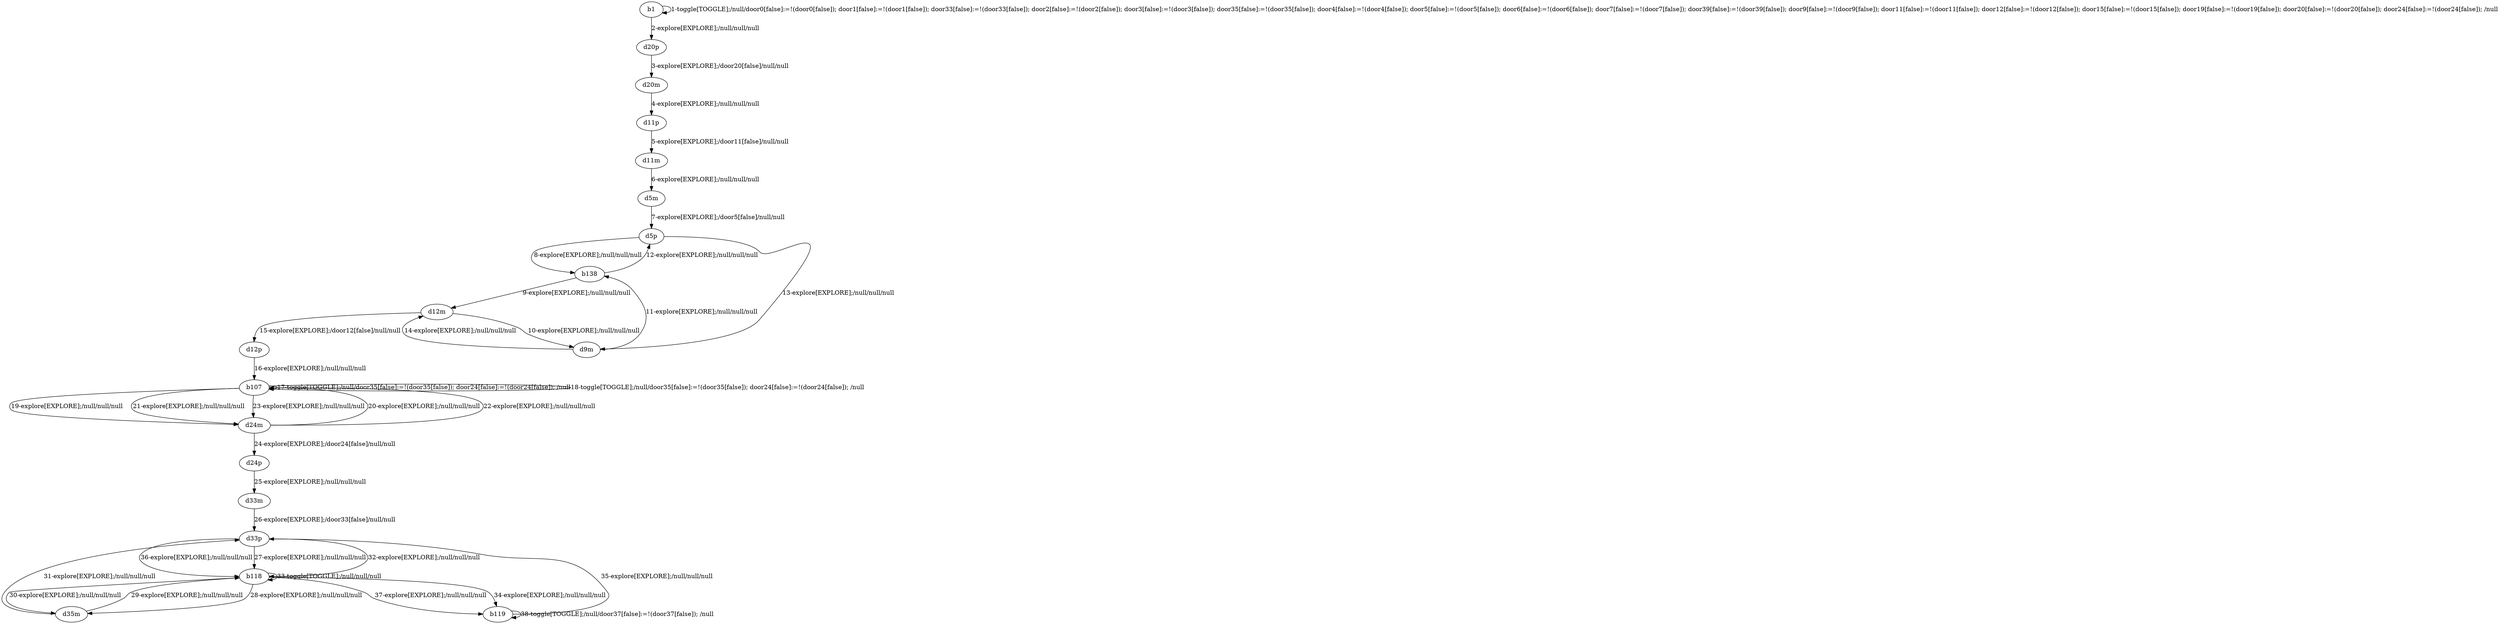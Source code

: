 # Total number of goals covered by this test: 1
# b119 --> b119

digraph g {
"b1" -> "b1" [label = "1-toggle[TOGGLE];/null/door0[false]:=!(door0[false]); door1[false]:=!(door1[false]); door33[false]:=!(door33[false]); door2[false]:=!(door2[false]); door3[false]:=!(door3[false]); door35[false]:=!(door35[false]); door4[false]:=!(door4[false]); door5[false]:=!(door5[false]); door6[false]:=!(door6[false]); door7[false]:=!(door7[false]); door39[false]:=!(door39[false]); door9[false]:=!(door9[false]); door11[false]:=!(door11[false]); door12[false]:=!(door12[false]); door15[false]:=!(door15[false]); door19[false]:=!(door19[false]); door20[false]:=!(door20[false]); door24[false]:=!(door24[false]); /null"];
"b1" -> "d20p" [label = "2-explore[EXPLORE];/null/null/null"];
"d20p" -> "d20m" [label = "3-explore[EXPLORE];/door20[false]/null/null"];
"d20m" -> "d11p" [label = "4-explore[EXPLORE];/null/null/null"];
"d11p" -> "d11m" [label = "5-explore[EXPLORE];/door11[false]/null/null"];
"d11m" -> "d5m" [label = "6-explore[EXPLORE];/null/null/null"];
"d5m" -> "d5p" [label = "7-explore[EXPLORE];/door5[false]/null/null"];
"d5p" -> "b138" [label = "8-explore[EXPLORE];/null/null/null"];
"b138" -> "d12m" [label = "9-explore[EXPLORE];/null/null/null"];
"d12m" -> "d9m" [label = "10-explore[EXPLORE];/null/null/null"];
"d9m" -> "b138" [label = "11-explore[EXPLORE];/null/null/null"];
"b138" -> "d5p" [label = "12-explore[EXPLORE];/null/null/null"];
"d5p" -> "d9m" [label = "13-explore[EXPLORE];/null/null/null"];
"d9m" -> "d12m" [label = "14-explore[EXPLORE];/null/null/null"];
"d12m" -> "d12p" [label = "15-explore[EXPLORE];/door12[false]/null/null"];
"d12p" -> "b107" [label = "16-explore[EXPLORE];/null/null/null"];
"b107" -> "b107" [label = "17-toggle[TOGGLE];/null/door35[false]:=!(door35[false]); door24[false]:=!(door24[false]); /null"];
"b107" -> "b107" [label = "18-toggle[TOGGLE];/null/door35[false]:=!(door35[false]); door24[false]:=!(door24[false]); /null"];
"b107" -> "d24m" [label = "19-explore[EXPLORE];/null/null/null"];
"d24m" -> "b107" [label = "20-explore[EXPLORE];/null/null/null"];
"b107" -> "d24m" [label = "21-explore[EXPLORE];/null/null/null"];
"d24m" -> "b107" [label = "22-explore[EXPLORE];/null/null/null"];
"b107" -> "d24m" [label = "23-explore[EXPLORE];/null/null/null"];
"d24m" -> "d24p" [label = "24-explore[EXPLORE];/door24[false]/null/null"];
"d24p" -> "d33m" [label = "25-explore[EXPLORE];/null/null/null"];
"d33m" -> "d33p" [label = "26-explore[EXPLORE];/door33[false]/null/null"];
"d33p" -> "b118" [label = "27-explore[EXPLORE];/null/null/null"];
"b118" -> "d35m" [label = "28-explore[EXPLORE];/null/null/null"];
"d35m" -> "b118" [label = "29-explore[EXPLORE];/null/null/null"];
"b118" -> "d35m" [label = "30-explore[EXPLORE];/null/null/null"];
"d35m" -> "d33p" [label = "31-explore[EXPLORE];/null/null/null"];
"d33p" -> "b118" [label = "32-explore[EXPLORE];/null/null/null"];
"b118" -> "b118" [label = "33-toggle[TOGGLE];/null/null/null"];
"b118" -> "b119" [label = "34-explore[EXPLORE];/null/null/null"];
"b119" -> "d33p" [label = "35-explore[EXPLORE];/null/null/null"];
"d33p" -> "b118" [label = "36-explore[EXPLORE];/null/null/null"];
"b118" -> "b119" [label = "37-explore[EXPLORE];/null/null/null"];
"b119" -> "b119" [label = "38-toggle[TOGGLE];/null/door37[false]:=!(door37[false]); /null"];
}